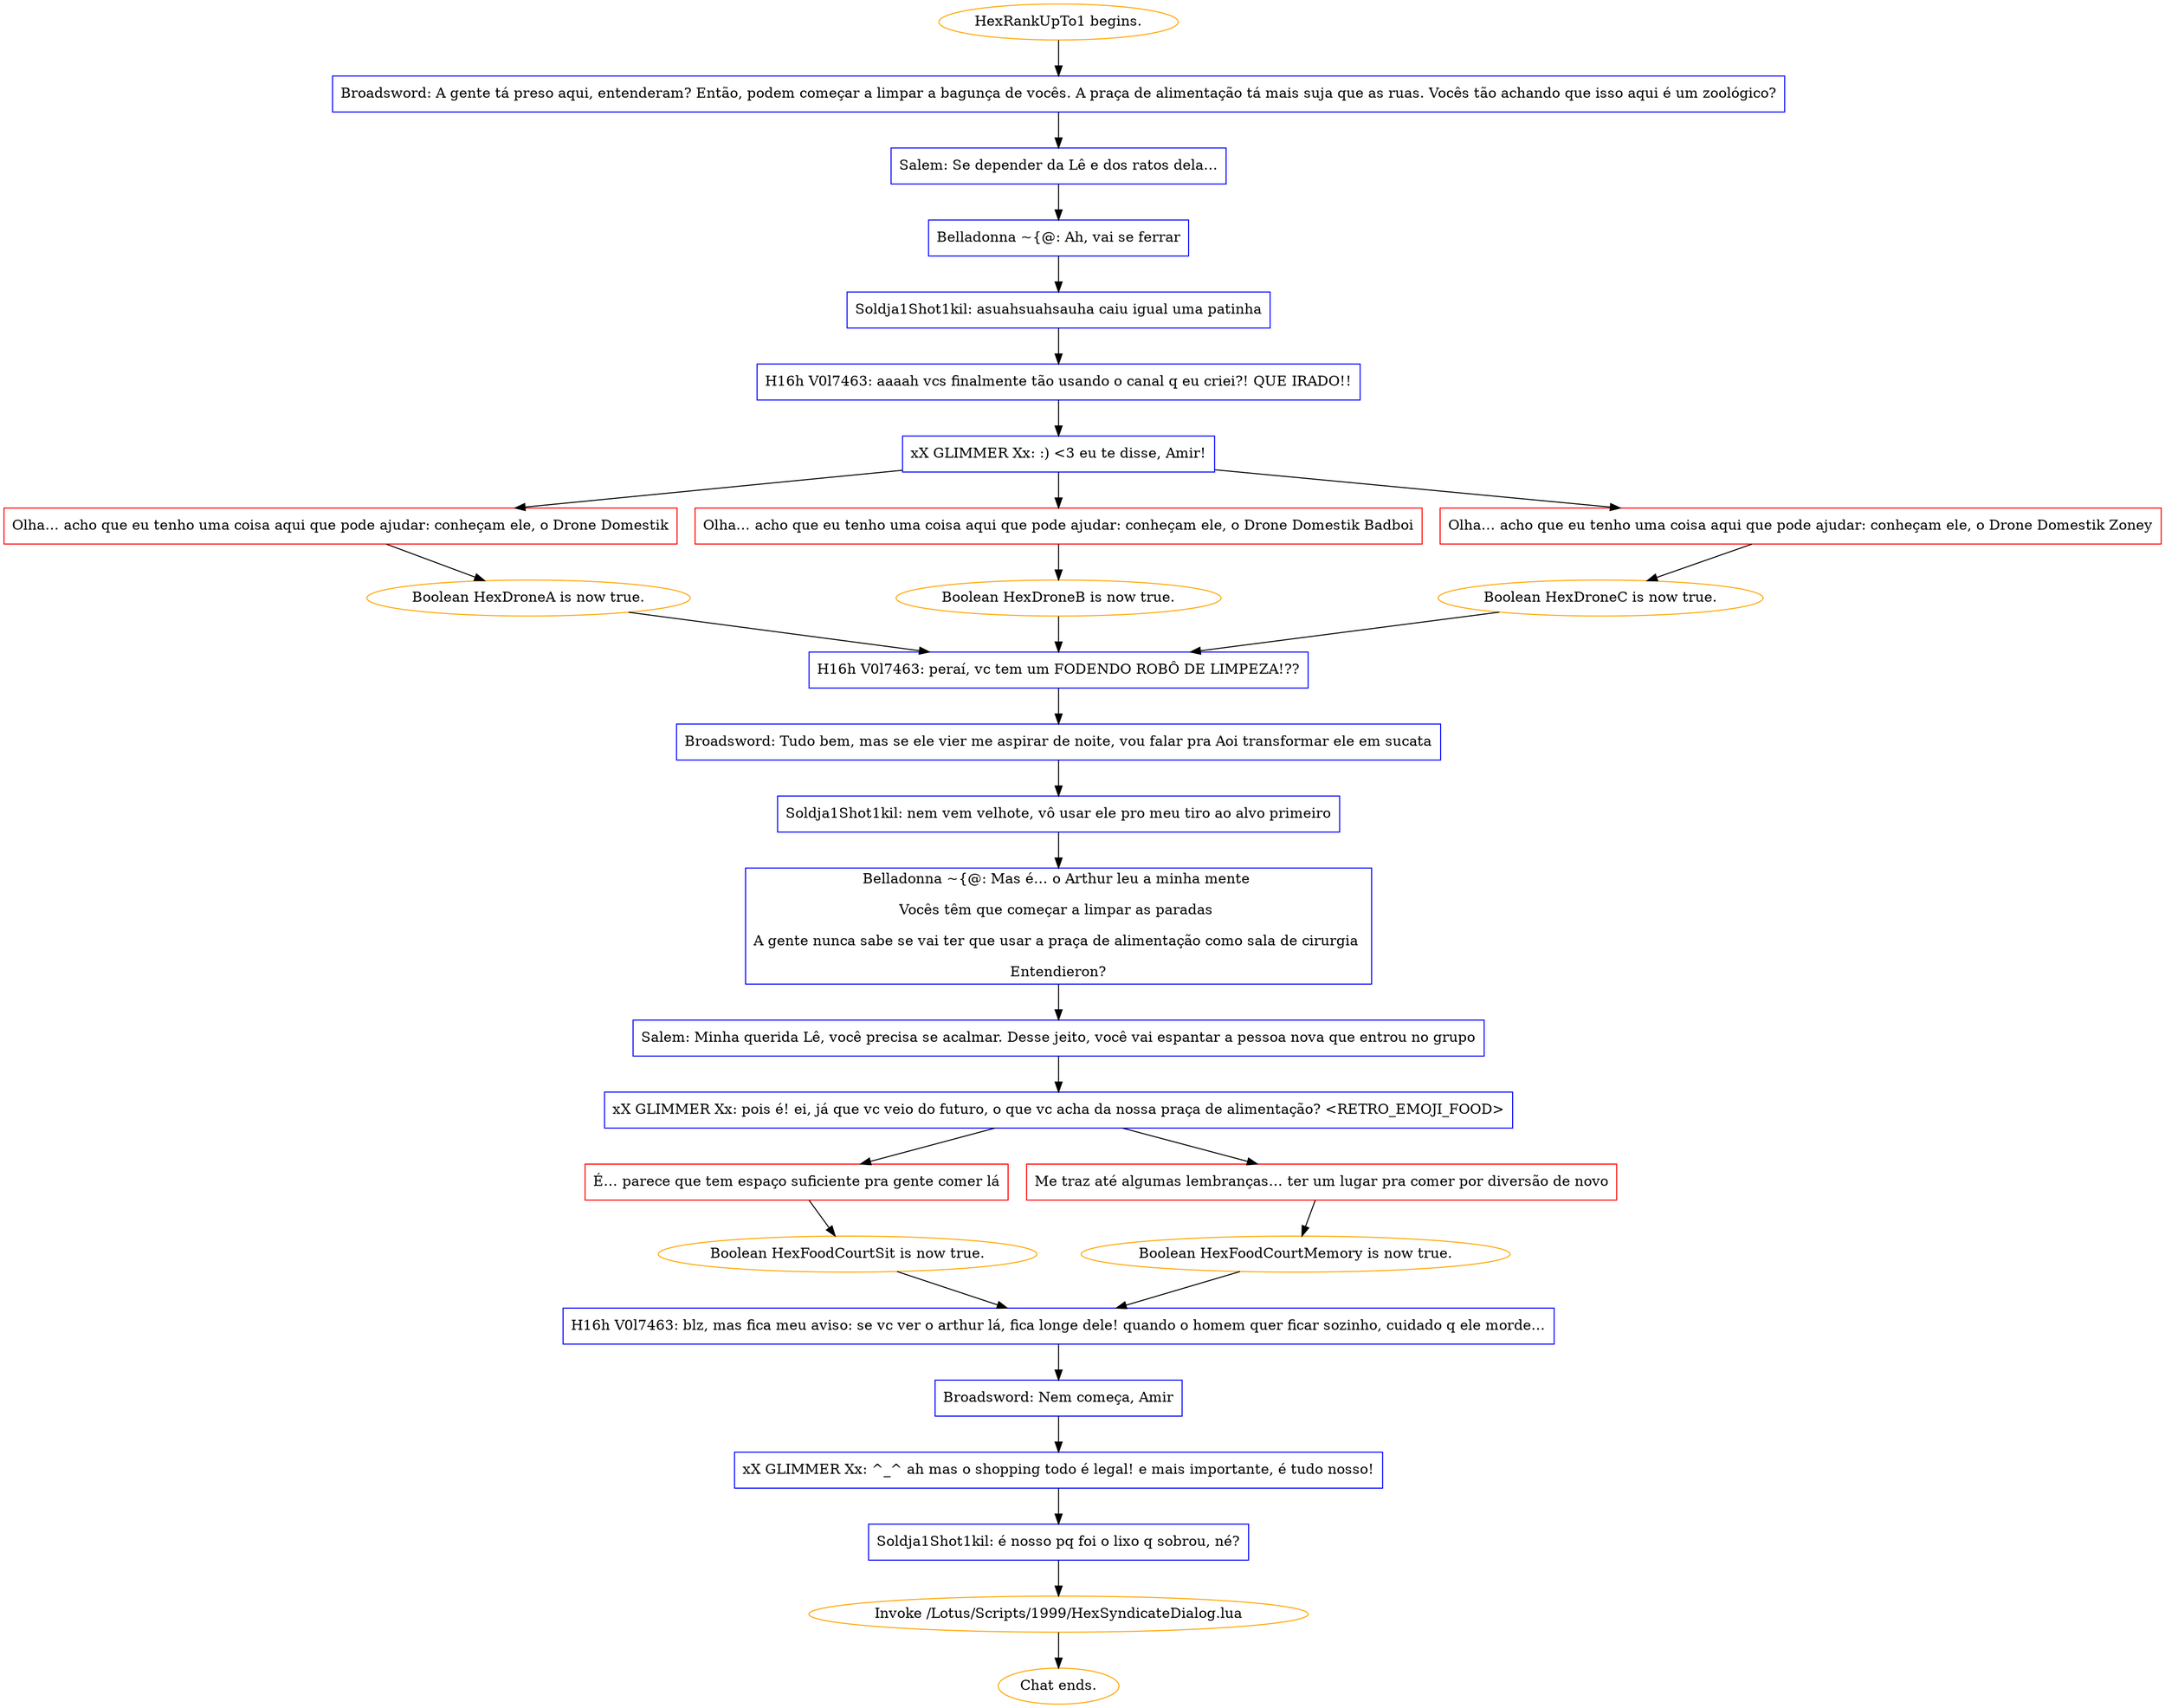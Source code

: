 digraph {
	"HexRankUpTo1 begins." [color=orange];
		"HexRankUpTo1 begins." -> j673058867;
	j673058867 [label="Broadsword: A gente tá preso aqui, entenderam? Então, podem começar a limpar a bagunça de vocês. A praça de alimentação tá mais suja que as ruas. Vocês tão achando que isso aqui é um zoológico?",shape=box,color=blue];
		j673058867 -> j4156087036;
	j4156087036 [label="Salem: Se depender da Lê e dos ratos dela…",shape=box,color=blue];
		j4156087036 -> j518204584;
	j518204584 [label="Belladonna ~{@: Ah, vai se ferrar",shape=box,color=blue];
		j518204584 -> j3707761693;
	j3707761693 [label="Soldja1Shot1kil: asuahsuahsauha caiu igual uma patinha",shape=box,color=blue];
		j3707761693 -> j3507267795;
	j3507267795 [label="H16h V0l7463: aaaah vcs finalmente tão usando o canal q eu criei?! QUE IRADO!!",shape=box,color=blue];
		j3507267795 -> j2366289628;
	j2366289628 [label="xX GLIMMER Xx: :) <3 eu te disse, Amir!",shape=box,color=blue];
		j2366289628 -> j3600963718;
		j2366289628 -> j3198200150;
		j2366289628 -> j2137230604;
	j3600963718 [label="Olha… acho que eu tenho uma coisa aqui que pode ajudar: conheçam ele, o Drone Domestik",shape=box,color=red];
		j3600963718 -> j136763125;
	j3198200150 [label="Olha… acho que eu tenho uma coisa aqui que pode ajudar: conheçam ele, o Drone Domestik Badboi",shape=box,color=red];
		j3198200150 -> j3053369219;
	j2137230604 [label="Olha… acho que eu tenho uma coisa aqui que pode ajudar: conheçam ele, o Drone Domestik Zoney",shape=box,color=red];
		j2137230604 -> j2530603137;
	j136763125 [label="Boolean HexDroneA is now true.",color=orange];
		j136763125 -> j1539327963;
	j3053369219 [label="Boolean HexDroneB is now true.",color=orange];
		j3053369219 -> j1539327963;
	j2530603137 [label="Boolean HexDroneC is now true.",color=orange];
		j2530603137 -> j1539327963;
	j1539327963 [label="H16h V0l7463: peraí, vc tem um FODENDO ROBÔ DE LIMPEZA!??",shape=box,color=blue];
		j1539327963 -> j3824969631;
	j3824969631 [label="Broadsword: Tudo bem, mas se ele vier me aspirar de noite, vou falar pra Aoi transformar ele em sucata",shape=box,color=blue];
		j3824969631 -> j1917524474;
	j1917524474 [label="Soldja1Shot1kil: nem vem velhote, vô usar ele pro meu tiro ao alvo primeiro",shape=box,color=blue];
		j1917524474 -> j2369891090;
	j2369891090 [label="Belladonna ~{@: Mas é… o Arthur leu a minha mente 
Vocês têm que começar a limpar as paradas 
A gente nunca sabe se vai ter que usar a praça de alimentação como sala de cirurgia 
Entendieron?",shape=box,color=blue];
		j2369891090 -> j959764330;
	j959764330 [label="Salem: Minha querida Lê, você precisa se acalmar. Desse jeito, você vai espantar a pessoa nova que entrou no grupo",shape=box,color=blue];
		j959764330 -> j1434448040;
	j1434448040 [label="xX GLIMMER Xx: pois é! ei, já que vc veio do futuro, o que vc acha da nossa praça de alimentação? <RETRO_EMOJI_FOOD>",shape=box,color=blue];
		j1434448040 -> j1233320846;
		j1434448040 -> j2431947565;
	j1233320846 [label="É… parece que tem espaço suficiente pra gente comer lá",shape=box,color=red];
		j1233320846 -> j2389427833;
	j2431947565 [label="Me traz até algumas lembranças… ter um lugar pra comer por diversão de novo",shape=box,color=red];
		j2431947565 -> j2598230003;
	j2389427833 [label="Boolean HexFoodCourtSit is now true.",color=orange];
		j2389427833 -> j2638722209;
	j2598230003 [label="Boolean HexFoodCourtMemory is now true.",color=orange];
		j2598230003 -> j2638722209;
	j2638722209 [label="H16h V0l7463: blz, mas fica meu aviso: se vc ver o arthur lá, fica longe dele! quando o homem quer ficar sozinho, cuidado q ele morde…",shape=box,color=blue];
		j2638722209 -> j4276878182;
	j4276878182 [label="Broadsword: Nem começa, Amir",shape=box,color=blue];
		j4276878182 -> j3165476629;
	j3165476629 [label="xX GLIMMER Xx: ^_^ ah mas o shopping todo é legal! e mais importante, é tudo nosso!",shape=box,color=blue];
		j3165476629 -> j1160602533;
	j1160602533 [label="Soldja1Shot1kil: é nosso pq foi o lixo q sobrou, né?",shape=box,color=blue];
		j1160602533 -> j2375408662;
	j2375408662 [label="Invoke /Lotus/Scripts/1999/HexSyndicateDialog.lua",color=orange];
		j2375408662 -> "Chat ends.";
	"Chat ends." [color=orange];
}